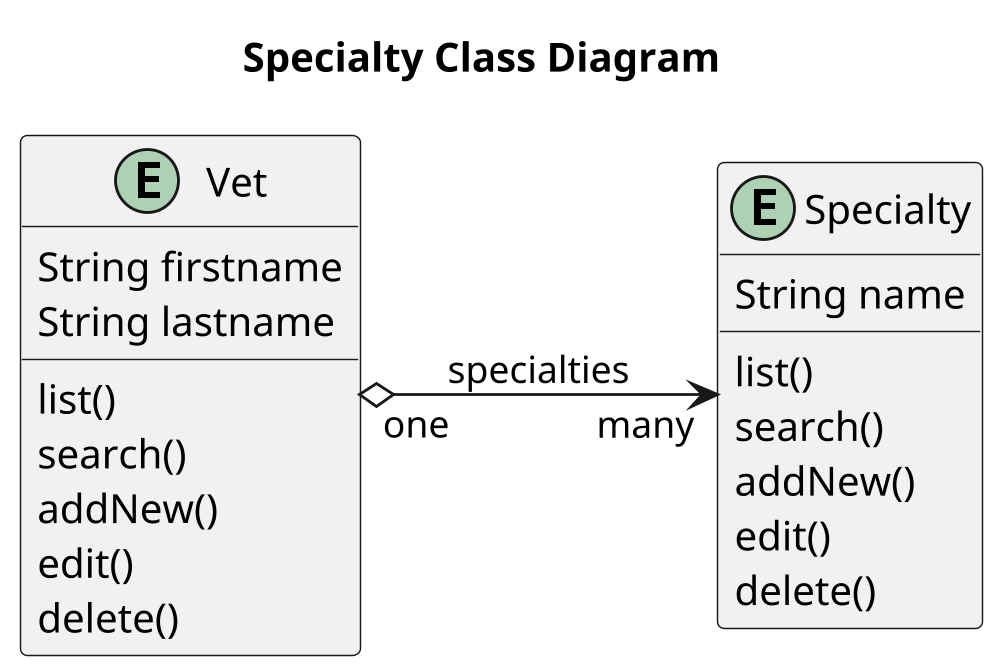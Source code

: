 @startuml

title Specialty Class Diagram
'https://plantuml.com/class-diagram

left to right direction
'top to bottom direction

scale 1000 width

entity Vet {
    String firstname
    String lastname
    list()
    search()
    addNew()
    edit()
    delete()
}

entity Specialty {
    String name
    list()
    search()
    addNew()
    edit()
    delete()
}

Vet "one" o--> "many" Specialty: specialties

@enduml